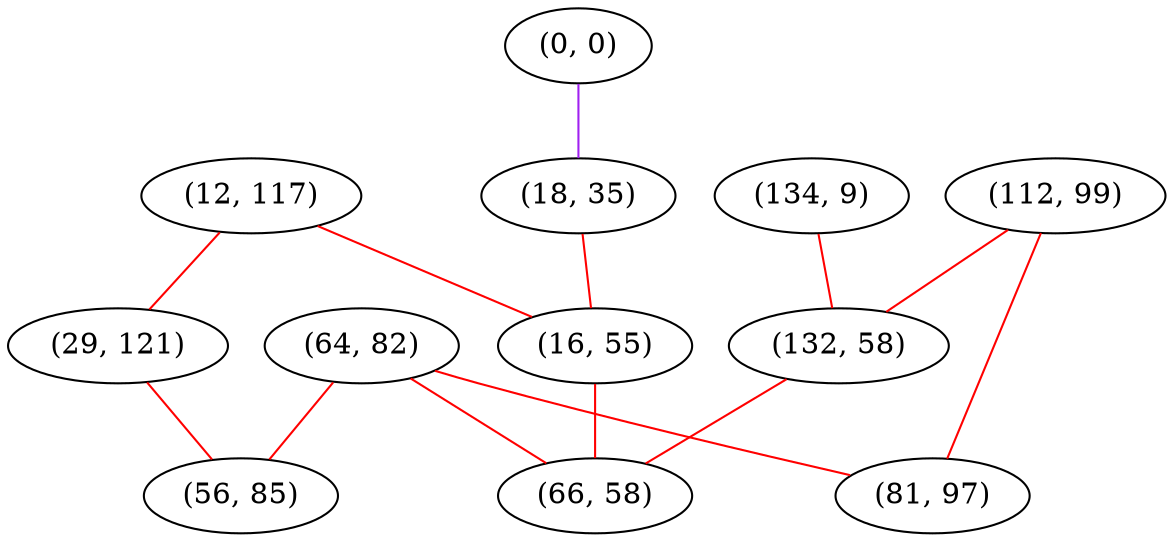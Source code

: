 graph "" {
"(12, 117)";
"(134, 9)";
"(0, 0)";
"(18, 35)";
"(112, 99)";
"(64, 82)";
"(16, 55)";
"(81, 97)";
"(132, 58)";
"(29, 121)";
"(56, 85)";
"(66, 58)";
"(12, 117)" -- "(29, 121)"  [color=red, key=0, weight=1];
"(12, 117)" -- "(16, 55)"  [color=red, key=0, weight=1];
"(134, 9)" -- "(132, 58)"  [color=red, key=0, weight=1];
"(0, 0)" -- "(18, 35)"  [color=purple, key=0, weight=4];
"(18, 35)" -- "(16, 55)"  [color=red, key=0, weight=1];
"(112, 99)" -- "(132, 58)"  [color=red, key=0, weight=1];
"(112, 99)" -- "(81, 97)"  [color=red, key=0, weight=1];
"(64, 82)" -- "(56, 85)"  [color=red, key=0, weight=1];
"(64, 82)" -- "(81, 97)"  [color=red, key=0, weight=1];
"(64, 82)" -- "(66, 58)"  [color=red, key=0, weight=1];
"(16, 55)" -- "(66, 58)"  [color=red, key=0, weight=1];
"(132, 58)" -- "(66, 58)"  [color=red, key=0, weight=1];
"(29, 121)" -- "(56, 85)"  [color=red, key=0, weight=1];
}
